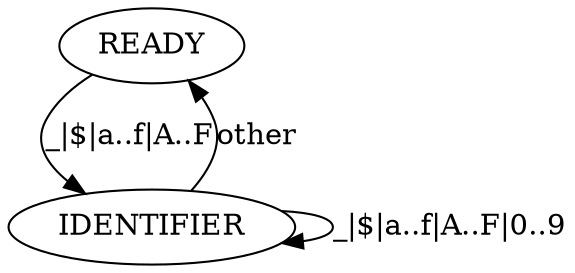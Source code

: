 // 标识符的识别转换图
digraph LexerIdentifier{
    READY;
    IDENTIFIER;

    READY       ->  IDENTIFIER  [label="_|$|a..f|A..F"];
    IDENTIFIER  ->  IDENTIFIER  [label="_|$|a..f|A..F|0..9"];
    IDENTIFIER  ->  READY       [label="other"];
}